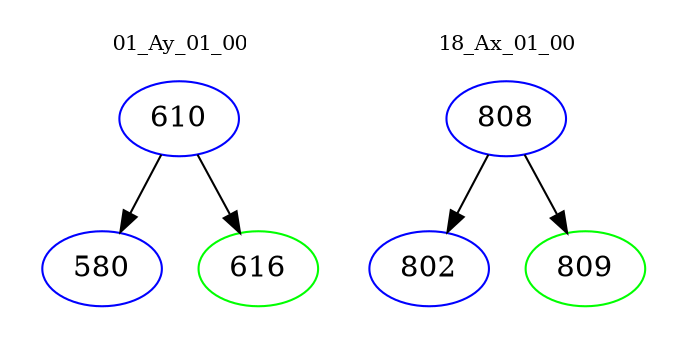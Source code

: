 digraph{
subgraph cluster_0 {
color = white
label = "01_Ay_01_00";
fontsize=10;
T0_610 [label="610", color="blue"]
T0_610 -> T0_580 [color="black"]
T0_580 [label="580", color="blue"]
T0_610 -> T0_616 [color="black"]
T0_616 [label="616", color="green"]
}
subgraph cluster_1 {
color = white
label = "18_Ax_01_00";
fontsize=10;
T1_808 [label="808", color="blue"]
T1_808 -> T1_802 [color="black"]
T1_802 [label="802", color="blue"]
T1_808 -> T1_809 [color="black"]
T1_809 [label="809", color="green"]
}
}
